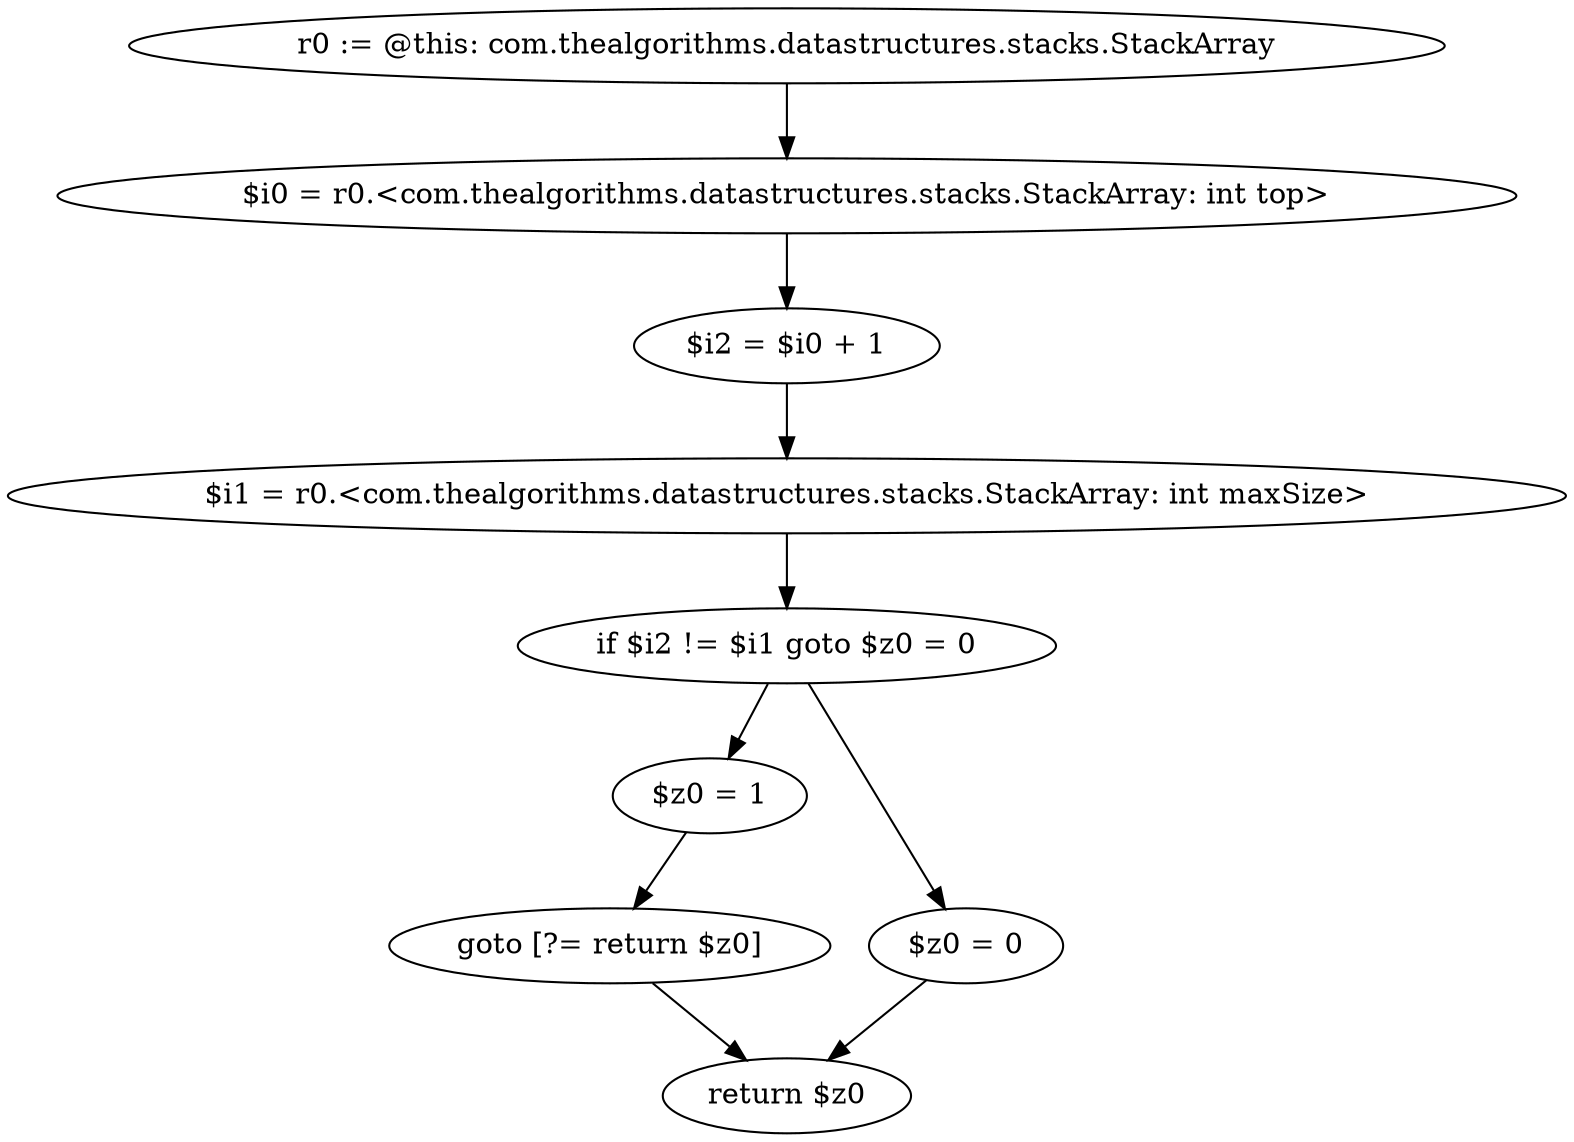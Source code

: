 digraph "unitGraph" {
    "r0 := @this: com.thealgorithms.datastructures.stacks.StackArray"
    "$i0 = r0.<com.thealgorithms.datastructures.stacks.StackArray: int top>"
    "$i2 = $i0 + 1"
    "$i1 = r0.<com.thealgorithms.datastructures.stacks.StackArray: int maxSize>"
    "if $i2 != $i1 goto $z0 = 0"
    "$z0 = 1"
    "goto [?= return $z0]"
    "$z0 = 0"
    "return $z0"
    "r0 := @this: com.thealgorithms.datastructures.stacks.StackArray"->"$i0 = r0.<com.thealgorithms.datastructures.stacks.StackArray: int top>";
    "$i0 = r0.<com.thealgorithms.datastructures.stacks.StackArray: int top>"->"$i2 = $i0 + 1";
    "$i2 = $i0 + 1"->"$i1 = r0.<com.thealgorithms.datastructures.stacks.StackArray: int maxSize>";
    "$i1 = r0.<com.thealgorithms.datastructures.stacks.StackArray: int maxSize>"->"if $i2 != $i1 goto $z0 = 0";
    "if $i2 != $i1 goto $z0 = 0"->"$z0 = 1";
    "if $i2 != $i1 goto $z0 = 0"->"$z0 = 0";
    "$z0 = 1"->"goto [?= return $z0]";
    "goto [?= return $z0]"->"return $z0";
    "$z0 = 0"->"return $z0";
}
